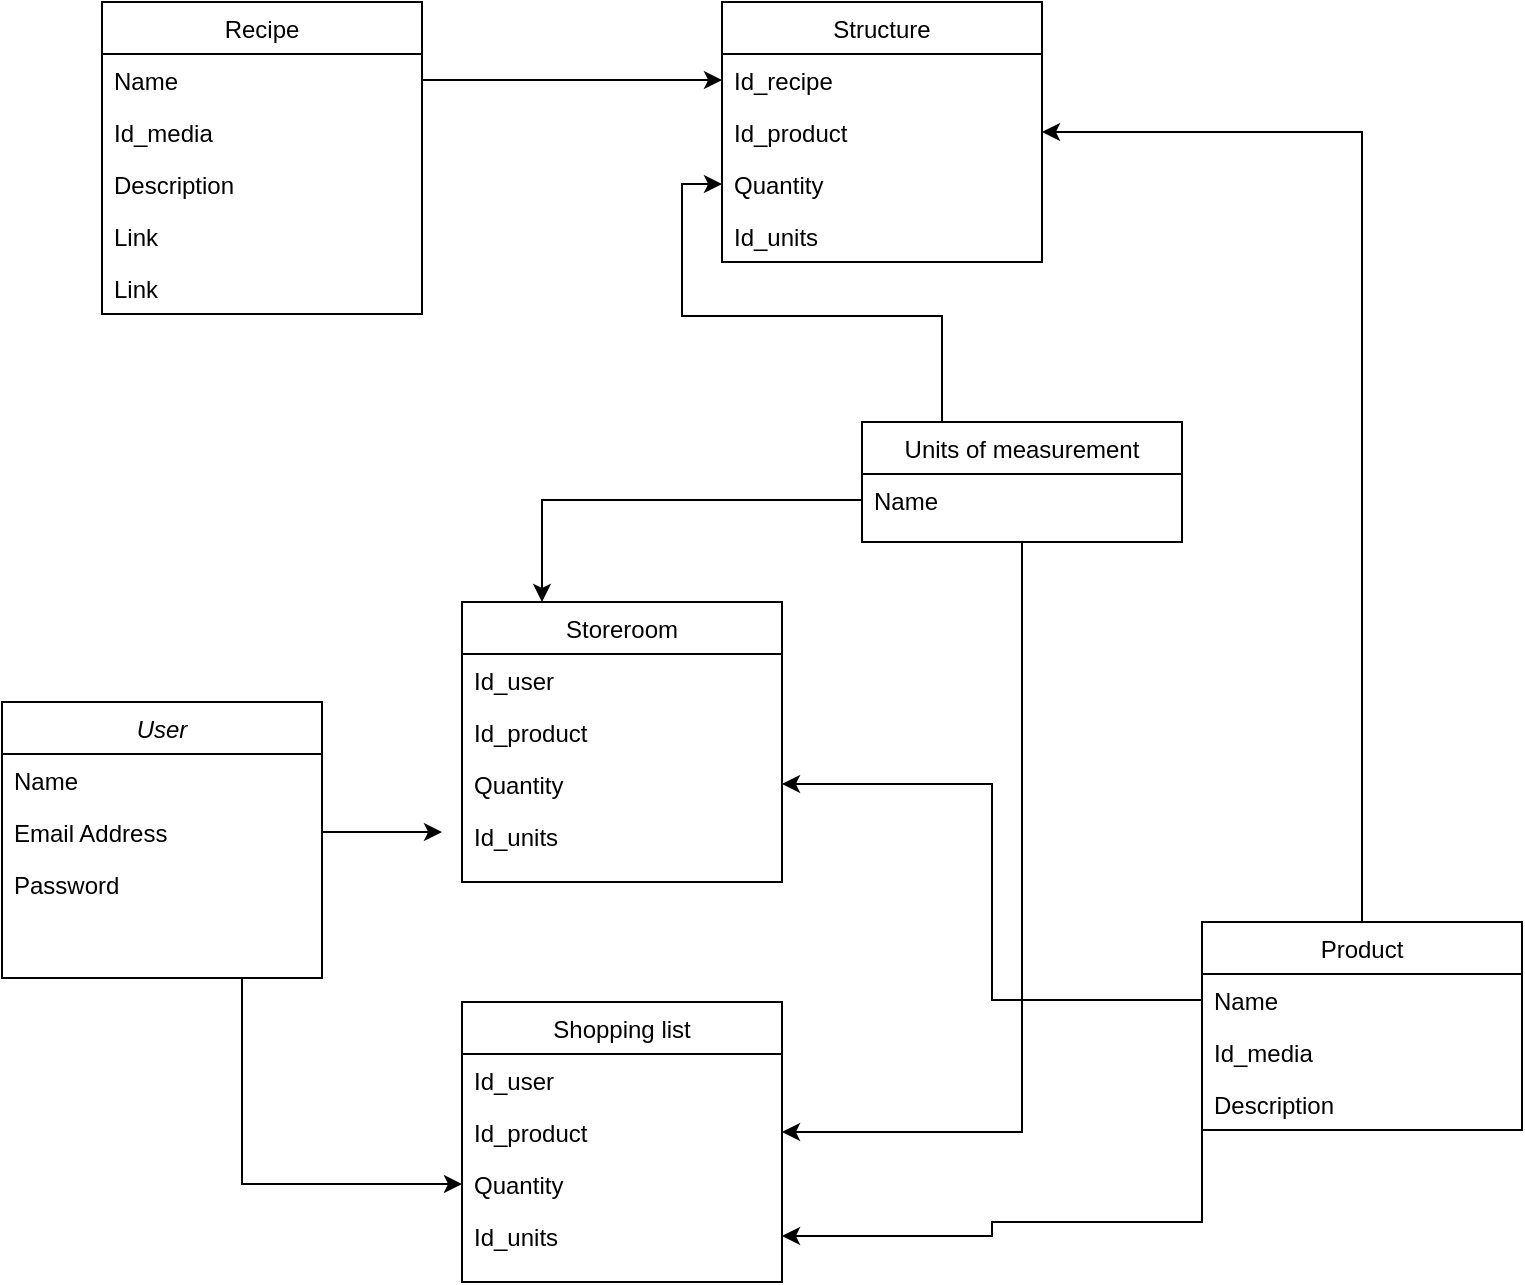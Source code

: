 <mxfile version="21.0.6" type="device"><diagram id="C5RBs43oDa-KdzZeNtuy" name="Page-1"><mxGraphModel dx="1434" dy="765" grid="1" gridSize="10" guides="1" tooltips="1" connect="1" arrows="1" fold="1" page="1" pageScale="1" pageWidth="827" pageHeight="1169" math="0" shadow="0"><root><mxCell id="WIyWlLk6GJQsqaUBKTNV-0"/><mxCell id="WIyWlLk6GJQsqaUBKTNV-1" parent="WIyWlLk6GJQsqaUBKTNV-0"/><mxCell id="6uhvNTDmMfWdZzIIBOQ4-62" style="edgeStyle=orthogonalEdgeStyle;rounded=0;orthogonalLoop=1;jettySize=auto;html=1;exitX=0.75;exitY=1;exitDx=0;exitDy=0;entryX=0;entryY=0.5;entryDx=0;entryDy=0;" edge="1" parent="WIyWlLk6GJQsqaUBKTNV-1" source="zkfFHV4jXpPFQw0GAbJ--0" target="6uhvNTDmMfWdZzIIBOQ4-48"><mxGeometry relative="1" as="geometry"/></mxCell><mxCell id="zkfFHV4jXpPFQw0GAbJ--0" value="User" style="swimlane;fontStyle=2;align=center;verticalAlign=top;childLayout=stackLayout;horizontal=1;startSize=26;horizontalStack=0;resizeParent=1;resizeLast=0;collapsible=1;marginBottom=0;rounded=0;shadow=0;strokeWidth=1;" parent="WIyWlLk6GJQsqaUBKTNV-1" vertex="1"><mxGeometry x="30" y="360" width="160" height="138" as="geometry"><mxRectangle x="230" y="140" width="160" height="26" as="alternateBounds"/></mxGeometry></mxCell><mxCell id="zkfFHV4jXpPFQw0GAbJ--1" value="Name" style="text;align=left;verticalAlign=top;spacingLeft=4;spacingRight=4;overflow=hidden;rotatable=0;points=[[0,0.5],[1,0.5]];portConstraint=eastwest;" parent="zkfFHV4jXpPFQw0GAbJ--0" vertex="1"><mxGeometry y="26" width="160" height="26" as="geometry"/></mxCell><mxCell id="6uhvNTDmMfWdZzIIBOQ4-60" style="edgeStyle=orthogonalEdgeStyle;rounded=0;orthogonalLoop=1;jettySize=auto;html=1;exitX=1;exitY=0.5;exitDx=0;exitDy=0;" edge="1" parent="zkfFHV4jXpPFQw0GAbJ--0" source="zkfFHV4jXpPFQw0GAbJ--3"><mxGeometry relative="1" as="geometry"><mxPoint x="220" y="65" as="targetPoint"/></mxGeometry></mxCell><mxCell id="zkfFHV4jXpPFQw0GAbJ--3" value="Email Address" style="text;align=left;verticalAlign=top;spacingLeft=4;spacingRight=4;overflow=hidden;rotatable=0;points=[[0,0.5],[1,0.5]];portConstraint=eastwest;rounded=0;shadow=0;html=0;" parent="zkfFHV4jXpPFQw0GAbJ--0" vertex="1"><mxGeometry y="52" width="160" height="26" as="geometry"/></mxCell><mxCell id="zkfFHV4jXpPFQw0GAbJ--2" value="Password" style="text;align=left;verticalAlign=top;spacingLeft=4;spacingRight=4;overflow=hidden;rotatable=0;points=[[0,0.5],[1,0.5]];portConstraint=eastwest;rounded=0;shadow=0;html=0;whiteSpace=wrap;" parent="zkfFHV4jXpPFQw0GAbJ--0" vertex="1"><mxGeometry y="78" width="160" height="26" as="geometry"/></mxCell><mxCell id="6uhvNTDmMfWdZzIIBOQ4-0" value="Recipe" style="swimlane;fontStyle=0;align=center;verticalAlign=top;childLayout=stackLayout;horizontal=1;startSize=26;horizontalStack=0;resizeParent=1;resizeLast=0;collapsible=1;marginBottom=0;rounded=0;shadow=0;strokeWidth=1;" vertex="1" parent="WIyWlLk6GJQsqaUBKTNV-1"><mxGeometry x="80" y="10" width="160" height="156" as="geometry"><mxRectangle x="550" y="140" width="160" height="26" as="alternateBounds"/></mxGeometry></mxCell><mxCell id="6uhvNTDmMfWdZzIIBOQ4-1" value="Name" style="text;align=left;verticalAlign=top;spacingLeft=4;spacingRight=4;overflow=hidden;rotatable=0;points=[[0,0.5],[1,0.5]];portConstraint=eastwest;" vertex="1" parent="6uhvNTDmMfWdZzIIBOQ4-0"><mxGeometry y="26" width="160" height="26" as="geometry"/></mxCell><mxCell id="6uhvNTDmMfWdZzIIBOQ4-2" value="Id_media" style="text;align=left;verticalAlign=top;spacingLeft=4;spacingRight=4;overflow=hidden;rotatable=0;points=[[0,0.5],[1,0.5]];portConstraint=eastwest;rounded=0;shadow=0;html=0;" vertex="1" parent="6uhvNTDmMfWdZzIIBOQ4-0"><mxGeometry y="52" width="160" height="26" as="geometry"/></mxCell><mxCell id="6uhvNTDmMfWdZzIIBOQ4-3" value="Description" style="text;align=left;verticalAlign=top;spacingLeft=4;spacingRight=4;overflow=hidden;rotatable=0;points=[[0,0.5],[1,0.5]];portConstraint=eastwest;rounded=0;shadow=0;html=0;" vertex="1" parent="6uhvNTDmMfWdZzIIBOQ4-0"><mxGeometry y="78" width="160" height="26" as="geometry"/></mxCell><mxCell id="6uhvNTDmMfWdZzIIBOQ4-37" value="Link" style="text;align=left;verticalAlign=top;spacingLeft=4;spacingRight=4;overflow=hidden;rotatable=0;points=[[0,0.5],[1,0.5]];portConstraint=eastwest;rounded=0;shadow=0;html=0;" vertex="1" parent="6uhvNTDmMfWdZzIIBOQ4-0"><mxGeometry y="104" width="160" height="26" as="geometry"/></mxCell><mxCell id="6uhvNTDmMfWdZzIIBOQ4-4" value="Link" style="text;align=left;verticalAlign=top;spacingLeft=4;spacingRight=4;overflow=hidden;rotatable=0;points=[[0,0.5],[1,0.5]];portConstraint=eastwest;rounded=0;shadow=0;html=0;" vertex="1" parent="6uhvNTDmMfWdZzIIBOQ4-0"><mxGeometry y="130" width="160" height="26" as="geometry"/></mxCell><mxCell id="6uhvNTDmMfWdZzIIBOQ4-57" style="edgeStyle=orthogonalEdgeStyle;rounded=0;orthogonalLoop=1;jettySize=auto;html=1;exitX=0.5;exitY=0;exitDx=0;exitDy=0;entryX=1;entryY=0.5;entryDx=0;entryDy=0;" edge="1" parent="WIyWlLk6GJQsqaUBKTNV-1" source="6uhvNTDmMfWdZzIIBOQ4-10" target="6uhvNTDmMfWdZzIIBOQ4-26"><mxGeometry relative="1" as="geometry"/></mxCell><mxCell id="6uhvNTDmMfWdZzIIBOQ4-10" value="Product" style="swimlane;fontStyle=0;align=center;verticalAlign=top;childLayout=stackLayout;horizontal=1;startSize=26;horizontalStack=0;resizeParent=1;resizeLast=0;collapsible=1;marginBottom=0;rounded=0;shadow=0;strokeWidth=1;" vertex="1" parent="WIyWlLk6GJQsqaUBKTNV-1"><mxGeometry x="630" y="470" width="160" height="104" as="geometry"><mxRectangle x="550" y="140" width="160" height="26" as="alternateBounds"/></mxGeometry></mxCell><mxCell id="6uhvNTDmMfWdZzIIBOQ4-11" value="Name" style="text;align=left;verticalAlign=top;spacingLeft=4;spacingRight=4;overflow=hidden;rotatable=0;points=[[0,0.5],[1,0.5]];portConstraint=eastwest;" vertex="1" parent="6uhvNTDmMfWdZzIIBOQ4-10"><mxGeometry y="26" width="160" height="26" as="geometry"/></mxCell><mxCell id="6uhvNTDmMfWdZzIIBOQ4-12" value="Id_media" style="text;align=left;verticalAlign=top;spacingLeft=4;spacingRight=4;overflow=hidden;rotatable=0;points=[[0,0.5],[1,0.5]];portConstraint=eastwest;rounded=0;shadow=0;html=0;" vertex="1" parent="6uhvNTDmMfWdZzIIBOQ4-10"><mxGeometry y="52" width="160" height="26" as="geometry"/></mxCell><mxCell id="6uhvNTDmMfWdZzIIBOQ4-13" value="Description" style="text;align=left;verticalAlign=top;spacingLeft=4;spacingRight=4;overflow=hidden;rotatable=0;points=[[0,0.5],[1,0.5]];portConstraint=eastwest;rounded=0;shadow=0;html=0;" vertex="1" parent="6uhvNTDmMfWdZzIIBOQ4-10"><mxGeometry y="78" width="160" height="26" as="geometry"/></mxCell><mxCell id="6uhvNTDmMfWdZzIIBOQ4-56" style="edgeStyle=orthogonalEdgeStyle;rounded=0;orthogonalLoop=1;jettySize=auto;html=1;exitX=0.25;exitY=0;exitDx=0;exitDy=0;entryX=0;entryY=0.5;entryDx=0;entryDy=0;" edge="1" parent="WIyWlLk6GJQsqaUBKTNV-1" source="6uhvNTDmMfWdZzIIBOQ4-15" target="6uhvNTDmMfWdZzIIBOQ4-27"><mxGeometry relative="1" as="geometry"/></mxCell><mxCell id="6uhvNTDmMfWdZzIIBOQ4-67" style="edgeStyle=orthogonalEdgeStyle;rounded=0;orthogonalLoop=1;jettySize=auto;html=1;exitX=0.5;exitY=1;exitDx=0;exitDy=0;entryX=1;entryY=0.5;entryDx=0;entryDy=0;" edge="1" parent="WIyWlLk6GJQsqaUBKTNV-1" source="6uhvNTDmMfWdZzIIBOQ4-15" target="6uhvNTDmMfWdZzIIBOQ4-47"><mxGeometry relative="1" as="geometry"/></mxCell><mxCell id="6uhvNTDmMfWdZzIIBOQ4-15" value="Units of measurement" style="swimlane;fontStyle=0;align=center;verticalAlign=top;childLayout=stackLayout;horizontal=1;startSize=26;horizontalStack=0;resizeParent=1;resizeLast=0;collapsible=1;marginBottom=0;rounded=0;shadow=0;strokeWidth=1;" vertex="1" parent="WIyWlLk6GJQsqaUBKTNV-1"><mxGeometry x="460" y="220" width="160" height="60" as="geometry"><mxRectangle x="550" y="140" width="160" height="26" as="alternateBounds"/></mxGeometry></mxCell><mxCell id="6uhvNTDmMfWdZzIIBOQ4-16" value="Name" style="text;align=left;verticalAlign=top;spacingLeft=4;spacingRight=4;overflow=hidden;rotatable=0;points=[[0,0.5],[1,0.5]];portConstraint=eastwest;" vertex="1" parent="6uhvNTDmMfWdZzIIBOQ4-15"><mxGeometry y="26" width="160" height="26" as="geometry"/></mxCell><mxCell id="6uhvNTDmMfWdZzIIBOQ4-19" value="Storeroom" style="swimlane;fontStyle=0;align=center;verticalAlign=top;childLayout=stackLayout;horizontal=1;startSize=26;horizontalStack=0;resizeParent=1;resizeLast=0;collapsible=1;marginBottom=0;rounded=0;shadow=0;strokeWidth=1;" vertex="1" parent="WIyWlLk6GJQsqaUBKTNV-1"><mxGeometry x="260" y="310" width="160" height="140" as="geometry"><mxRectangle x="550" y="140" width="160" height="26" as="alternateBounds"/></mxGeometry></mxCell><mxCell id="6uhvNTDmMfWdZzIIBOQ4-21" value="Id_user" style="text;align=left;verticalAlign=top;spacingLeft=4;spacingRight=4;overflow=hidden;rotatable=0;points=[[0,0.5],[1,0.5]];portConstraint=eastwest;rounded=0;shadow=0;html=0;" vertex="1" parent="6uhvNTDmMfWdZzIIBOQ4-19"><mxGeometry y="26" width="160" height="26" as="geometry"/></mxCell><mxCell id="6uhvNTDmMfWdZzIIBOQ4-20" value="Id_product" style="text;align=left;verticalAlign=top;spacingLeft=4;spacingRight=4;overflow=hidden;rotatable=0;points=[[0,0.5],[1,0.5]];portConstraint=eastwest;" vertex="1" parent="6uhvNTDmMfWdZzIIBOQ4-19"><mxGeometry y="52" width="160" height="26" as="geometry"/></mxCell><mxCell id="6uhvNTDmMfWdZzIIBOQ4-22" value="Quantity" style="text;align=left;verticalAlign=top;spacingLeft=4;spacingRight=4;overflow=hidden;rotatable=0;points=[[0,0.5],[1,0.5]];portConstraint=eastwest;rounded=0;shadow=0;html=0;" vertex="1" parent="6uhvNTDmMfWdZzIIBOQ4-19"><mxGeometry y="78" width="160" height="26" as="geometry"/></mxCell><mxCell id="6uhvNTDmMfWdZzIIBOQ4-35" value="Id_units" style="text;align=left;verticalAlign=top;spacingLeft=4;spacingRight=4;overflow=hidden;rotatable=0;points=[[0,0.5],[1,0.5]];portConstraint=eastwest;" vertex="1" parent="6uhvNTDmMfWdZzIIBOQ4-19"><mxGeometry y="104" width="160" height="26" as="geometry"/></mxCell><mxCell id="6uhvNTDmMfWdZzIIBOQ4-24" value="Structure" style="swimlane;fontStyle=0;align=center;verticalAlign=top;childLayout=stackLayout;horizontal=1;startSize=26;horizontalStack=0;resizeParent=1;resizeLast=0;collapsible=1;marginBottom=0;rounded=0;shadow=0;strokeWidth=1;" vertex="1" parent="WIyWlLk6GJQsqaUBKTNV-1"><mxGeometry x="390" y="10" width="160" height="130" as="geometry"><mxRectangle x="550" y="140" width="160" height="26" as="alternateBounds"/></mxGeometry></mxCell><mxCell id="6uhvNTDmMfWdZzIIBOQ4-25" value="Id_recipe" style="text;align=left;verticalAlign=top;spacingLeft=4;spacingRight=4;overflow=hidden;rotatable=0;points=[[0,0.5],[1,0.5]];portConstraint=eastwest;rounded=0;shadow=0;html=0;" vertex="1" parent="6uhvNTDmMfWdZzIIBOQ4-24"><mxGeometry y="26" width="160" height="26" as="geometry"/></mxCell><mxCell id="6uhvNTDmMfWdZzIIBOQ4-26" value="Id_product" style="text;align=left;verticalAlign=top;spacingLeft=4;spacingRight=4;overflow=hidden;rotatable=0;points=[[0,0.5],[1,0.5]];portConstraint=eastwest;" vertex="1" parent="6uhvNTDmMfWdZzIIBOQ4-24"><mxGeometry y="52" width="160" height="26" as="geometry"/></mxCell><mxCell id="6uhvNTDmMfWdZzIIBOQ4-27" value="Quantity" style="text;align=left;verticalAlign=top;spacingLeft=4;spacingRight=4;overflow=hidden;rotatable=0;points=[[0,0.5],[1,0.5]];portConstraint=eastwest;rounded=0;shadow=0;html=0;" vertex="1" parent="6uhvNTDmMfWdZzIIBOQ4-24"><mxGeometry y="78" width="160" height="26" as="geometry"/></mxCell><mxCell id="6uhvNTDmMfWdZzIIBOQ4-33" value="Id_units" style="text;align=left;verticalAlign=top;spacingLeft=4;spacingRight=4;overflow=hidden;rotatable=0;points=[[0,0.5],[1,0.5]];portConstraint=eastwest;" vertex="1" parent="6uhvNTDmMfWdZzIIBOQ4-24"><mxGeometry y="104" width="160" height="26" as="geometry"/></mxCell><mxCell id="6uhvNTDmMfWdZzIIBOQ4-45" value="Shopping list" style="swimlane;fontStyle=0;align=center;verticalAlign=top;childLayout=stackLayout;horizontal=1;startSize=26;horizontalStack=0;resizeParent=1;resizeLast=0;collapsible=1;marginBottom=0;rounded=0;shadow=0;strokeWidth=1;" vertex="1" parent="WIyWlLk6GJQsqaUBKTNV-1"><mxGeometry x="260" y="510" width="160" height="140" as="geometry"><mxRectangle x="550" y="140" width="160" height="26" as="alternateBounds"/></mxGeometry></mxCell><mxCell id="6uhvNTDmMfWdZzIIBOQ4-46" value="Id_user" style="text;align=left;verticalAlign=top;spacingLeft=4;spacingRight=4;overflow=hidden;rotatable=0;points=[[0,0.5],[1,0.5]];portConstraint=eastwest;rounded=0;shadow=0;html=0;" vertex="1" parent="6uhvNTDmMfWdZzIIBOQ4-45"><mxGeometry y="26" width="160" height="26" as="geometry"/></mxCell><mxCell id="6uhvNTDmMfWdZzIIBOQ4-47" value="Id_product" style="text;align=left;verticalAlign=top;spacingLeft=4;spacingRight=4;overflow=hidden;rotatable=0;points=[[0,0.5],[1,0.5]];portConstraint=eastwest;" vertex="1" parent="6uhvNTDmMfWdZzIIBOQ4-45"><mxGeometry y="52" width="160" height="26" as="geometry"/></mxCell><mxCell id="6uhvNTDmMfWdZzIIBOQ4-48" value="Quantity" style="text;align=left;verticalAlign=top;spacingLeft=4;spacingRight=4;overflow=hidden;rotatable=0;points=[[0,0.5],[1,0.5]];portConstraint=eastwest;rounded=0;shadow=0;html=0;" vertex="1" parent="6uhvNTDmMfWdZzIIBOQ4-45"><mxGeometry y="78" width="160" height="26" as="geometry"/></mxCell><mxCell id="6uhvNTDmMfWdZzIIBOQ4-49" value="Id_units" style="text;align=left;verticalAlign=top;spacingLeft=4;spacingRight=4;overflow=hidden;rotatable=0;points=[[0,0.5],[1,0.5]];portConstraint=eastwest;" vertex="1" parent="6uhvNTDmMfWdZzIIBOQ4-45"><mxGeometry y="104" width="160" height="26" as="geometry"/></mxCell><mxCell id="6uhvNTDmMfWdZzIIBOQ4-55" style="edgeStyle=orthogonalEdgeStyle;rounded=0;orthogonalLoop=1;jettySize=auto;html=1;exitX=1;exitY=0.5;exitDx=0;exitDy=0;entryX=0;entryY=0.5;entryDx=0;entryDy=0;" edge="1" parent="WIyWlLk6GJQsqaUBKTNV-1" source="6uhvNTDmMfWdZzIIBOQ4-1" target="6uhvNTDmMfWdZzIIBOQ4-25"><mxGeometry relative="1" as="geometry"/></mxCell><mxCell id="6uhvNTDmMfWdZzIIBOQ4-58" style="edgeStyle=orthogonalEdgeStyle;rounded=0;orthogonalLoop=1;jettySize=auto;html=1;exitX=0;exitY=0.5;exitDx=0;exitDy=0;entryX=0.25;entryY=0;entryDx=0;entryDy=0;" edge="1" parent="WIyWlLk6GJQsqaUBKTNV-1" source="6uhvNTDmMfWdZzIIBOQ4-16" target="6uhvNTDmMfWdZzIIBOQ4-19"><mxGeometry relative="1" as="geometry"/></mxCell><mxCell id="6uhvNTDmMfWdZzIIBOQ4-64" style="edgeStyle=orthogonalEdgeStyle;rounded=0;orthogonalLoop=1;jettySize=auto;html=1;exitX=0;exitY=0.5;exitDx=0;exitDy=0;entryX=1;entryY=0.5;entryDx=0;entryDy=0;" edge="1" parent="WIyWlLk6GJQsqaUBKTNV-1" source="6uhvNTDmMfWdZzIIBOQ4-13" target="6uhvNTDmMfWdZzIIBOQ4-49"><mxGeometry relative="1" as="geometry"><Array as="points"><mxPoint x="630" y="620"/><mxPoint x="525" y="620"/><mxPoint x="525" y="627"/></Array></mxGeometry></mxCell><mxCell id="6uhvNTDmMfWdZzIIBOQ4-65" style="edgeStyle=orthogonalEdgeStyle;rounded=0;orthogonalLoop=1;jettySize=auto;html=1;exitX=0;exitY=0.5;exitDx=0;exitDy=0;entryX=1;entryY=0.5;entryDx=0;entryDy=0;" edge="1" parent="WIyWlLk6GJQsqaUBKTNV-1" source="6uhvNTDmMfWdZzIIBOQ4-11" target="6uhvNTDmMfWdZzIIBOQ4-22"><mxGeometry relative="1" as="geometry"/></mxCell></root></mxGraphModel></diagram></mxfile>